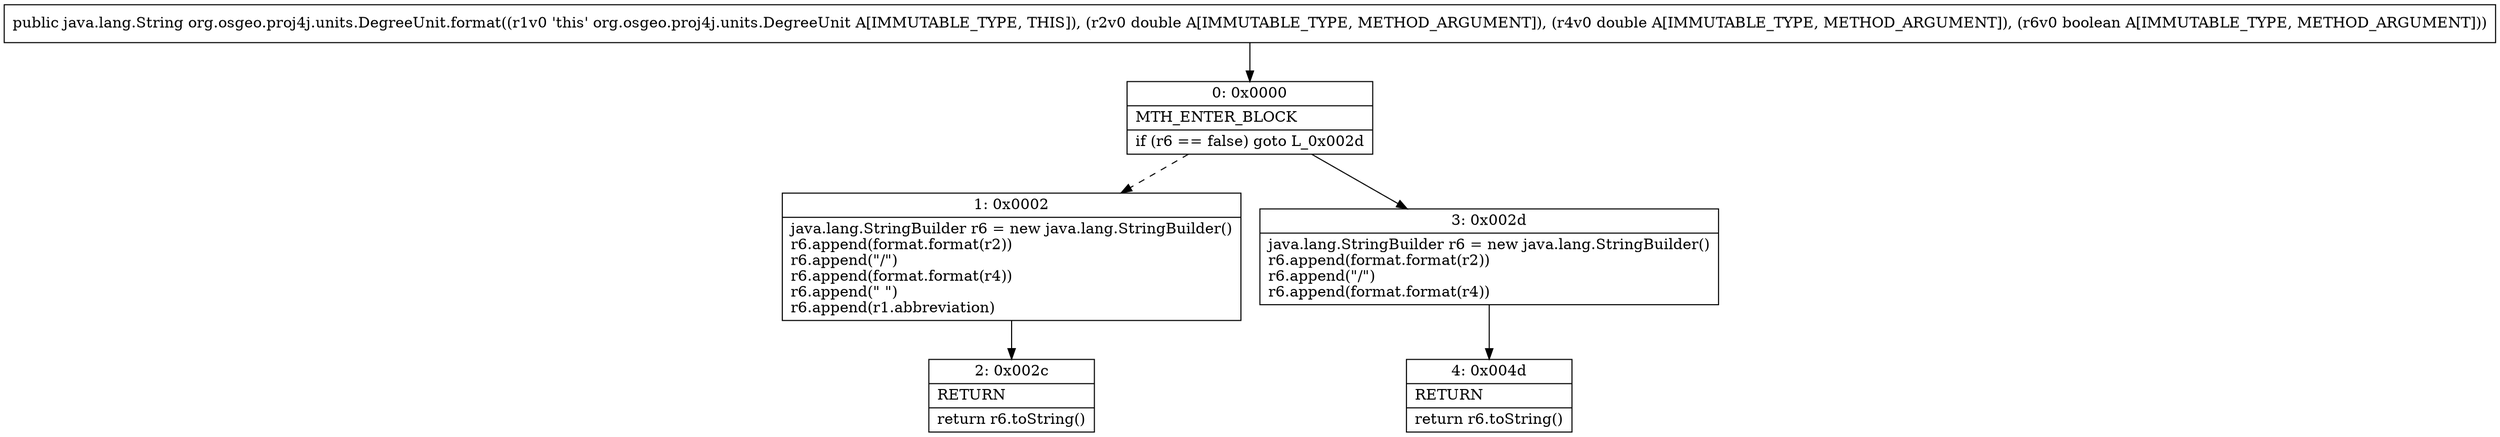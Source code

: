 digraph "CFG fororg.osgeo.proj4j.units.DegreeUnit.format(DDZ)Ljava\/lang\/String;" {
Node_0 [shape=record,label="{0\:\ 0x0000|MTH_ENTER_BLOCK\l|if (r6 == false) goto L_0x002d\l}"];
Node_1 [shape=record,label="{1\:\ 0x0002|java.lang.StringBuilder r6 = new java.lang.StringBuilder()\lr6.append(format.format(r2))\lr6.append(\"\/\")\lr6.append(format.format(r4))\lr6.append(\" \")\lr6.append(r1.abbreviation)\l}"];
Node_2 [shape=record,label="{2\:\ 0x002c|RETURN\l|return r6.toString()\l}"];
Node_3 [shape=record,label="{3\:\ 0x002d|java.lang.StringBuilder r6 = new java.lang.StringBuilder()\lr6.append(format.format(r2))\lr6.append(\"\/\")\lr6.append(format.format(r4))\l}"];
Node_4 [shape=record,label="{4\:\ 0x004d|RETURN\l|return r6.toString()\l}"];
MethodNode[shape=record,label="{public java.lang.String org.osgeo.proj4j.units.DegreeUnit.format((r1v0 'this' org.osgeo.proj4j.units.DegreeUnit A[IMMUTABLE_TYPE, THIS]), (r2v0 double A[IMMUTABLE_TYPE, METHOD_ARGUMENT]), (r4v0 double A[IMMUTABLE_TYPE, METHOD_ARGUMENT]), (r6v0 boolean A[IMMUTABLE_TYPE, METHOD_ARGUMENT])) }"];
MethodNode -> Node_0;
Node_0 -> Node_1[style=dashed];
Node_0 -> Node_3;
Node_1 -> Node_2;
Node_3 -> Node_4;
}

